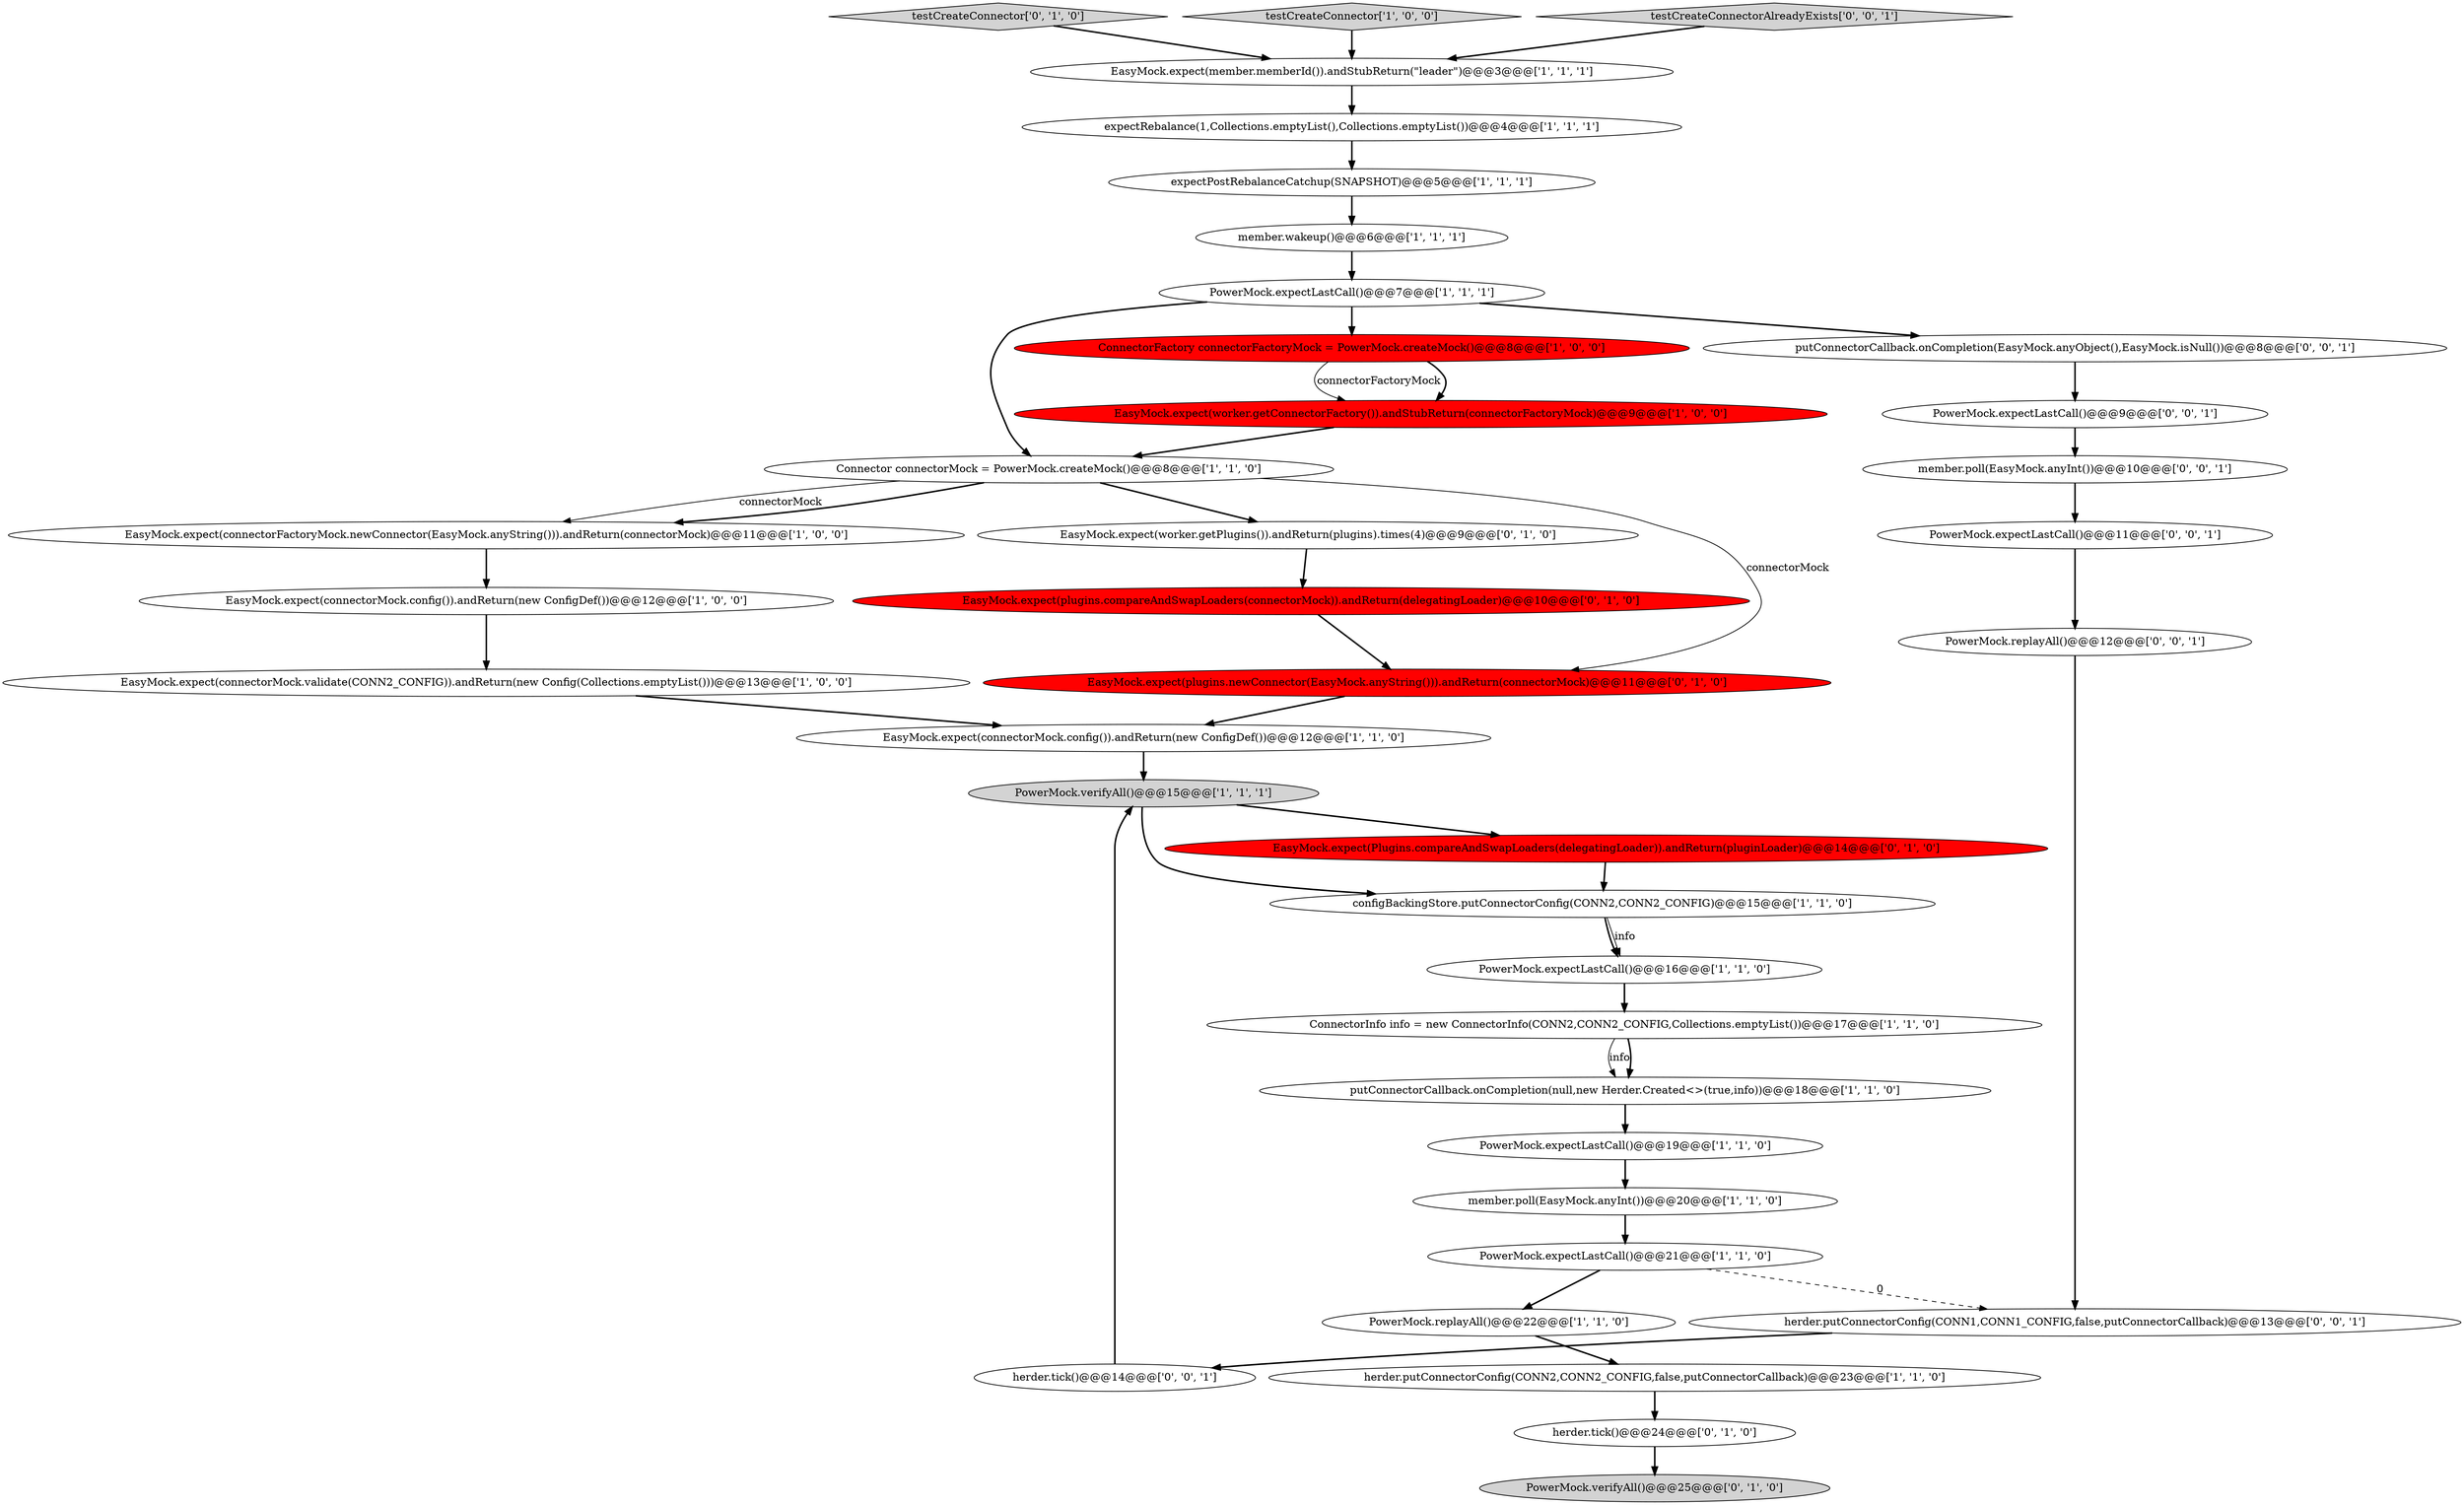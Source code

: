 digraph {
15 [style = filled, label = "EasyMock.expect(connectorMock.config()).andReturn(new ConfigDef())@@@12@@@['1', '1', '0']", fillcolor = white, shape = ellipse image = "AAA0AAABBB1BBB"];
3 [style = filled, label = "EasyMock.expect(worker.getConnectorFactory()).andStubReturn(connectorFactoryMock)@@@9@@@['1', '0', '0']", fillcolor = red, shape = ellipse image = "AAA1AAABBB1BBB"];
28 [style = filled, label = "EasyMock.expect(Plugins.compareAndSwapLoaders(delegatingLoader)).andReturn(pluginLoader)@@@14@@@['0', '1', '0']", fillcolor = red, shape = ellipse image = "AAA1AAABBB2BBB"];
4 [style = filled, label = "herder.putConnectorConfig(CONN2,CONN2_CONFIG,false,putConnectorCallback)@@@23@@@['1', '1', '0']", fillcolor = white, shape = ellipse image = "AAA0AAABBB1BBB"];
13 [style = filled, label = "EasyMock.expect(connectorFactoryMock.newConnector(EasyMock.anyString())).andReturn(connectorMock)@@@11@@@['1', '0', '0']", fillcolor = white, shape = ellipse image = "AAA0AAABBB1BBB"];
8 [style = filled, label = "EasyMock.expect(connectorMock.validate(CONN2_CONFIG)).andReturn(new Config(Collections.emptyList()))@@@13@@@['1', '0', '0']", fillcolor = white, shape = ellipse image = "AAA0AAABBB1BBB"];
29 [style = filled, label = "PowerMock.verifyAll()@@@25@@@['0', '1', '0']", fillcolor = lightgray, shape = ellipse image = "AAA0AAABBB2BBB"];
26 [style = filled, label = "EasyMock.expect(plugins.compareAndSwapLoaders(connectorMock)).andReturn(delegatingLoader)@@@10@@@['0', '1', '0']", fillcolor = red, shape = ellipse image = "AAA1AAABBB2BBB"];
1 [style = filled, label = "ConnectorInfo info = new ConnectorInfo(CONN2,CONN2_CONFIG,Collections.emptyList())@@@17@@@['1', '1', '0']", fillcolor = white, shape = ellipse image = "AAA0AAABBB1BBB"];
10 [style = filled, label = "PowerMock.verifyAll()@@@15@@@['1', '1', '1']", fillcolor = lightgray, shape = ellipse image = "AAA0AAABBB1BBB"];
11 [style = filled, label = "PowerMock.expectLastCall()@@@21@@@['1', '1', '0']", fillcolor = white, shape = ellipse image = "AAA0AAABBB1BBB"];
0 [style = filled, label = "PowerMock.expectLastCall()@@@19@@@['1', '1', '0']", fillcolor = white, shape = ellipse image = "AAA0AAABBB1BBB"];
17 [style = filled, label = "PowerMock.expectLastCall()@@@16@@@['1', '1', '0']", fillcolor = white, shape = ellipse image = "AAA0AAABBB1BBB"];
31 [style = filled, label = "putConnectorCallback.onCompletion(EasyMock.anyObject(),EasyMock.isNull())@@@8@@@['0', '0', '1']", fillcolor = white, shape = ellipse image = "AAA0AAABBB3BBB"];
37 [style = filled, label = "PowerMock.replayAll()@@@12@@@['0', '0', '1']", fillcolor = white, shape = ellipse image = "AAA0AAABBB3BBB"];
22 [style = filled, label = "EasyMock.expect(connectorMock.config()).andReturn(new ConfigDef())@@@12@@@['1', '0', '0']", fillcolor = white, shape = ellipse image = "AAA0AAABBB1BBB"];
12 [style = filled, label = "member.wakeup()@@@6@@@['1', '1', '1']", fillcolor = white, shape = ellipse image = "AAA0AAABBB1BBB"];
5 [style = filled, label = "member.poll(EasyMock.anyInt())@@@20@@@['1', '1', '0']", fillcolor = white, shape = ellipse image = "AAA0AAABBB1BBB"];
36 [style = filled, label = "herder.putConnectorConfig(CONN1,CONN1_CONFIG,false,putConnectorCallback)@@@13@@@['0', '0', '1']", fillcolor = white, shape = ellipse image = "AAA0AAABBB3BBB"];
2 [style = filled, label = "ConnectorFactory connectorFactoryMock = PowerMock.createMock()@@@8@@@['1', '0', '0']", fillcolor = red, shape = ellipse image = "AAA1AAABBB1BBB"];
14 [style = filled, label = "putConnectorCallback.onCompletion(null,new Herder.Created<>(true,info))@@@18@@@['1', '1', '0']", fillcolor = white, shape = ellipse image = "AAA0AAABBB1BBB"];
35 [style = filled, label = "PowerMock.expectLastCall()@@@9@@@['0', '0', '1']", fillcolor = white, shape = ellipse image = "AAA0AAABBB3BBB"];
7 [style = filled, label = "Connector connectorMock = PowerMock.createMock()@@@8@@@['1', '1', '0']", fillcolor = white, shape = ellipse image = "AAA0AAABBB1BBB"];
6 [style = filled, label = "configBackingStore.putConnectorConfig(CONN2,CONN2_CONFIG)@@@15@@@['1', '1', '0']", fillcolor = white, shape = ellipse image = "AAA0AAABBB1BBB"];
24 [style = filled, label = "testCreateConnector['0', '1', '0']", fillcolor = lightgray, shape = diamond image = "AAA0AAABBB2BBB"];
23 [style = filled, label = "EasyMock.expect(worker.getPlugins()).andReturn(plugins).times(4)@@@9@@@['0', '1', '0']", fillcolor = white, shape = ellipse image = "AAA0AAABBB2BBB"];
32 [style = filled, label = "PowerMock.expectLastCall()@@@11@@@['0', '0', '1']", fillcolor = white, shape = ellipse image = "AAA0AAABBB3BBB"];
20 [style = filled, label = "EasyMock.expect(member.memberId()).andStubReturn(\"leader\")@@@3@@@['1', '1', '1']", fillcolor = white, shape = ellipse image = "AAA0AAABBB1BBB"];
33 [style = filled, label = "member.poll(EasyMock.anyInt())@@@10@@@['0', '0', '1']", fillcolor = white, shape = ellipse image = "AAA0AAABBB3BBB"];
16 [style = filled, label = "expectPostRebalanceCatchup(SNAPSHOT)@@@5@@@['1', '1', '1']", fillcolor = white, shape = ellipse image = "AAA0AAABBB1BBB"];
25 [style = filled, label = "EasyMock.expect(plugins.newConnector(EasyMock.anyString())).andReturn(connectorMock)@@@11@@@['0', '1', '0']", fillcolor = red, shape = ellipse image = "AAA1AAABBB2BBB"];
18 [style = filled, label = "PowerMock.replayAll()@@@22@@@['1', '1', '0']", fillcolor = white, shape = ellipse image = "AAA0AAABBB1BBB"];
19 [style = filled, label = "testCreateConnector['1', '0', '0']", fillcolor = lightgray, shape = diamond image = "AAA0AAABBB1BBB"];
30 [style = filled, label = "herder.tick()@@@14@@@['0', '0', '1']", fillcolor = white, shape = ellipse image = "AAA0AAABBB3BBB"];
34 [style = filled, label = "testCreateConnectorAlreadyExists['0', '0', '1']", fillcolor = lightgray, shape = diamond image = "AAA0AAABBB3BBB"];
27 [style = filled, label = "herder.tick()@@@24@@@['0', '1', '0']", fillcolor = white, shape = ellipse image = "AAA0AAABBB2BBB"];
21 [style = filled, label = "expectRebalance(1,Collections.emptyList(),Collections.emptyList())@@@4@@@['1', '1', '1']", fillcolor = white, shape = ellipse image = "AAA0AAABBB1BBB"];
9 [style = filled, label = "PowerMock.expectLastCall()@@@7@@@['1', '1', '1']", fillcolor = white, shape = ellipse image = "AAA0AAABBB1BBB"];
7->13 [style = bold, label=""];
6->17 [style = bold, label=""];
15->10 [style = bold, label=""];
28->6 [style = bold, label=""];
10->28 [style = bold, label=""];
8->15 [style = bold, label=""];
32->37 [style = bold, label=""];
17->1 [style = bold, label=""];
37->36 [style = bold, label=""];
34->20 [style = bold, label=""];
9->2 [style = bold, label=""];
9->31 [style = bold, label=""];
1->14 [style = solid, label="info"];
19->20 [style = bold, label=""];
2->3 [style = bold, label=""];
26->25 [style = bold, label=""];
35->33 [style = bold, label=""];
23->26 [style = bold, label=""];
7->13 [style = solid, label="connectorMock"];
9->7 [style = bold, label=""];
12->9 [style = bold, label=""];
11->36 [style = dashed, label="0"];
10->6 [style = bold, label=""];
11->18 [style = bold, label=""];
6->17 [style = solid, label="info"];
20->21 [style = bold, label=""];
22->8 [style = bold, label=""];
24->20 [style = bold, label=""];
36->30 [style = bold, label=""];
18->4 [style = bold, label=""];
14->0 [style = bold, label=""];
31->35 [style = bold, label=""];
3->7 [style = bold, label=""];
7->23 [style = bold, label=""];
4->27 [style = bold, label=""];
30->10 [style = bold, label=""];
21->16 [style = bold, label=""];
25->15 [style = bold, label=""];
33->32 [style = bold, label=""];
1->14 [style = bold, label=""];
5->11 [style = bold, label=""];
13->22 [style = bold, label=""];
27->29 [style = bold, label=""];
7->25 [style = solid, label="connectorMock"];
16->12 [style = bold, label=""];
2->3 [style = solid, label="connectorFactoryMock"];
0->5 [style = bold, label=""];
}

